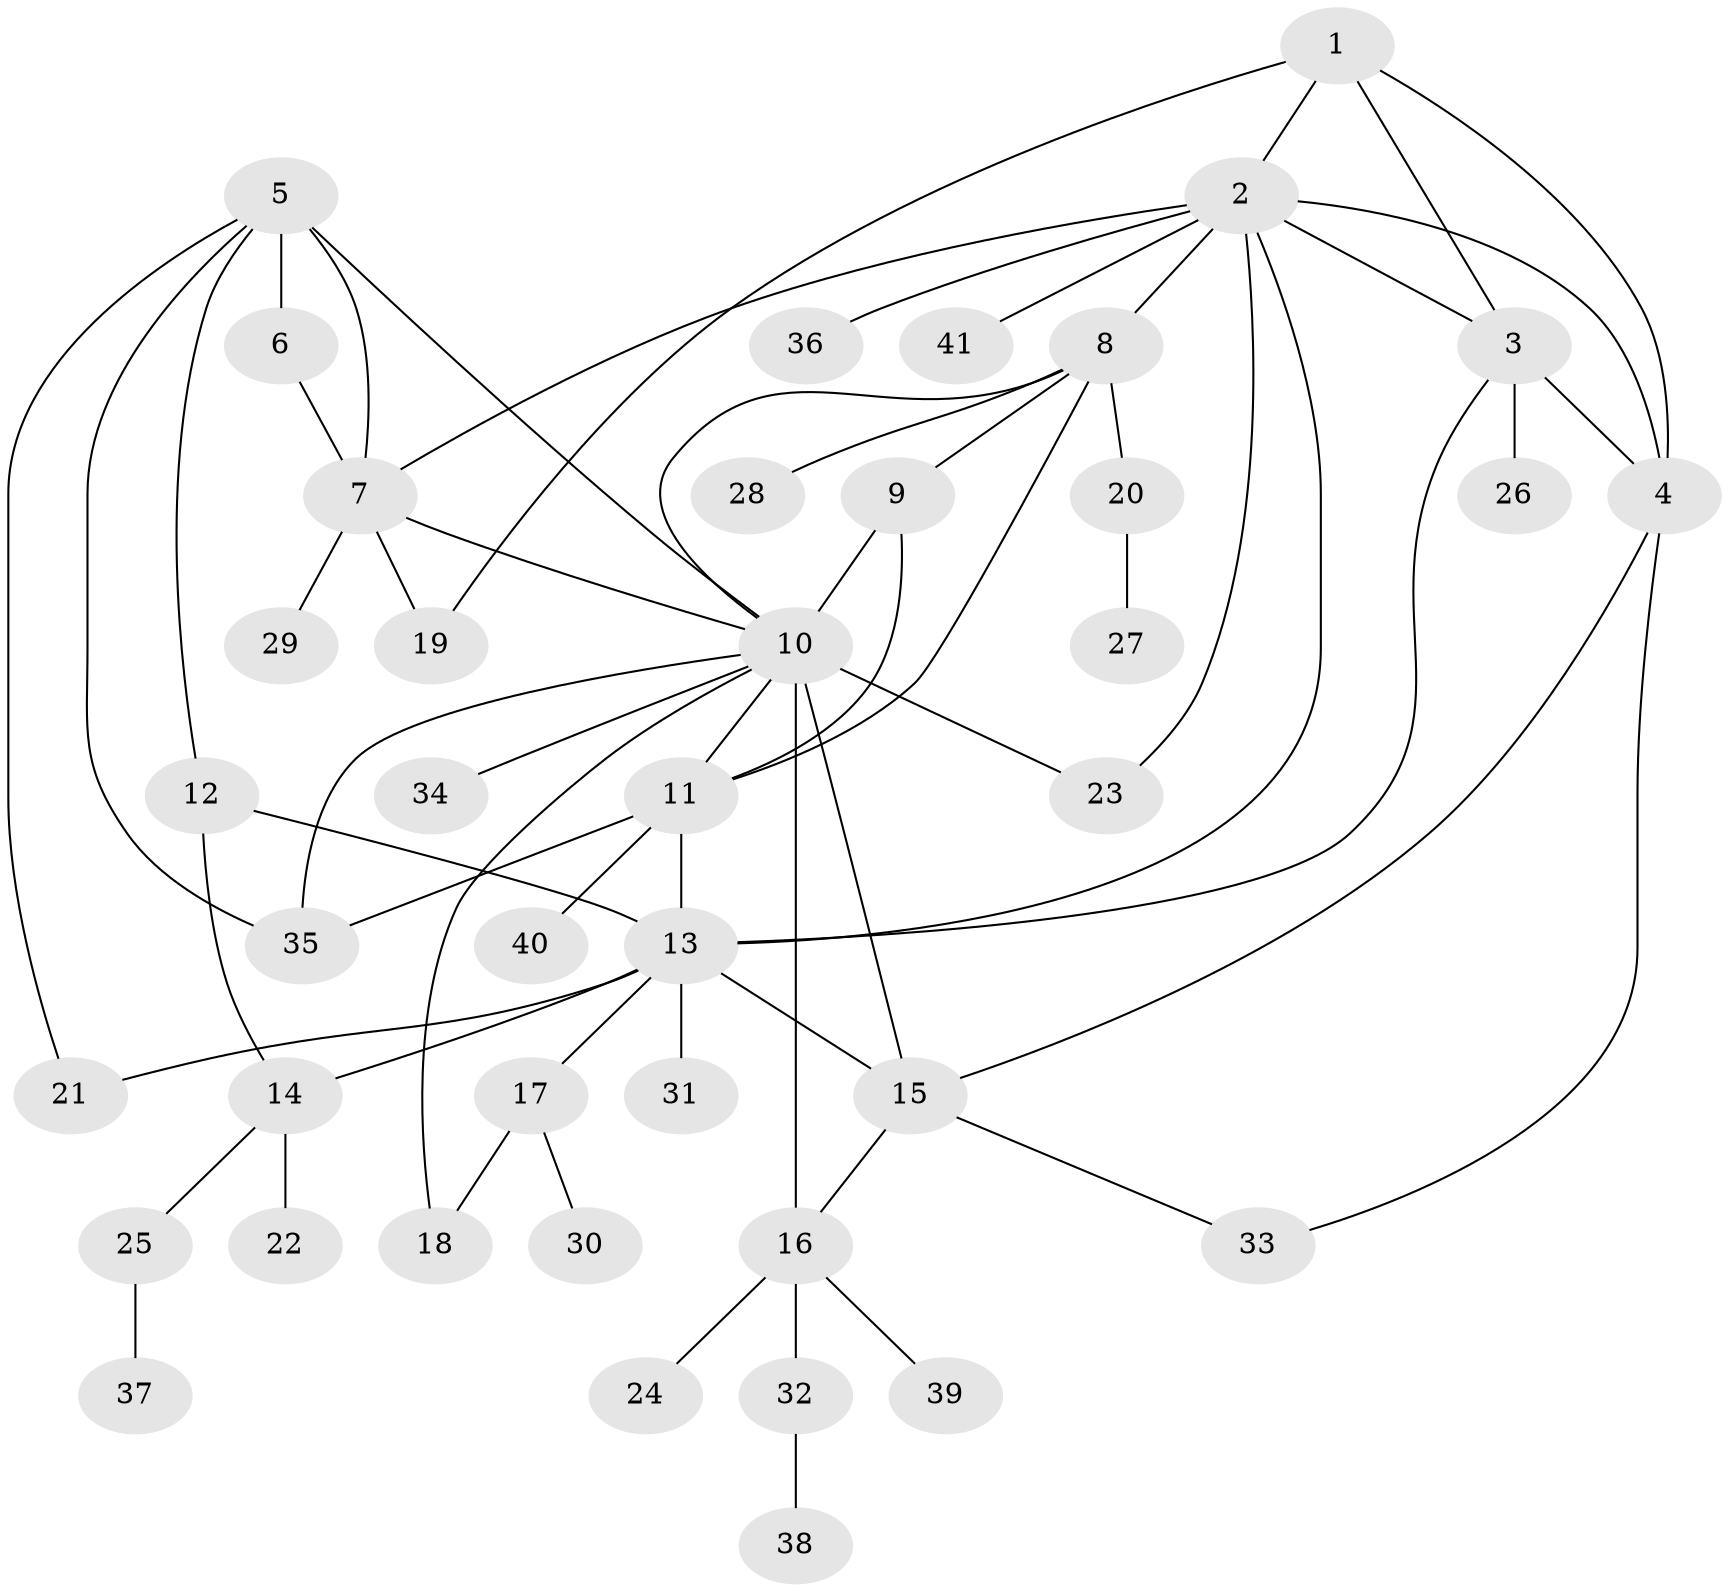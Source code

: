 // original degree distribution, {5: 0.024390243902439025, 10: 0.024390243902439025, 6: 0.036585365853658534, 4: 0.04878048780487805, 11: 0.024390243902439025, 7: 0.08536585365853659, 3: 0.08536585365853659, 1: 0.5609756097560976, 2: 0.10975609756097561}
// Generated by graph-tools (version 1.1) at 2025/52/03/04/25 22:52:12]
// undirected, 41 vertices, 63 edges
graph export_dot {
  node [color=gray90,style=filled];
  1;
  2;
  3;
  4;
  5;
  6;
  7;
  8;
  9;
  10;
  11;
  12;
  13;
  14;
  15;
  16;
  17;
  18;
  19;
  20;
  21;
  22;
  23;
  24;
  25;
  26;
  27;
  28;
  29;
  30;
  31;
  32;
  33;
  34;
  35;
  36;
  37;
  38;
  39;
  40;
  41;
  1 -- 2 [weight=1.0];
  1 -- 3 [weight=1.0];
  1 -- 4 [weight=1.0];
  1 -- 19 [weight=1.0];
  2 -- 3 [weight=1.0];
  2 -- 4 [weight=1.0];
  2 -- 7 [weight=1.0];
  2 -- 8 [weight=1.0];
  2 -- 13 [weight=1.0];
  2 -- 23 [weight=1.0];
  2 -- 36 [weight=1.0];
  2 -- 41 [weight=1.0];
  3 -- 4 [weight=1.0];
  3 -- 13 [weight=1.0];
  3 -- 26 [weight=5.0];
  4 -- 15 [weight=1.0];
  4 -- 33 [weight=1.0];
  5 -- 6 [weight=2.0];
  5 -- 7 [weight=2.0];
  5 -- 10 [weight=1.0];
  5 -- 12 [weight=1.0];
  5 -- 21 [weight=1.0];
  5 -- 35 [weight=2.0];
  6 -- 7 [weight=1.0];
  7 -- 10 [weight=1.0];
  7 -- 19 [weight=4.0];
  7 -- 29 [weight=1.0];
  8 -- 9 [weight=1.0];
  8 -- 10 [weight=1.0];
  8 -- 11 [weight=1.0];
  8 -- 20 [weight=1.0];
  8 -- 28 [weight=1.0];
  9 -- 10 [weight=1.0];
  9 -- 11 [weight=1.0];
  10 -- 11 [weight=1.0];
  10 -- 15 [weight=6.0];
  10 -- 16 [weight=2.0];
  10 -- 18 [weight=1.0];
  10 -- 23 [weight=1.0];
  10 -- 34 [weight=1.0];
  10 -- 35 [weight=1.0];
  11 -- 13 [weight=1.0];
  11 -- 35 [weight=1.0];
  11 -- 40 [weight=1.0];
  12 -- 13 [weight=3.0];
  12 -- 14 [weight=1.0];
  13 -- 14 [weight=2.0];
  13 -- 15 [weight=1.0];
  13 -- 17 [weight=1.0];
  13 -- 21 [weight=1.0];
  13 -- 31 [weight=1.0];
  14 -- 22 [weight=2.0];
  14 -- 25 [weight=1.0];
  15 -- 16 [weight=1.0];
  15 -- 33 [weight=1.0];
  16 -- 24 [weight=1.0];
  16 -- 32 [weight=1.0];
  16 -- 39 [weight=1.0];
  17 -- 18 [weight=1.0];
  17 -- 30 [weight=1.0];
  20 -- 27 [weight=1.0];
  25 -- 37 [weight=1.0];
  32 -- 38 [weight=1.0];
}
